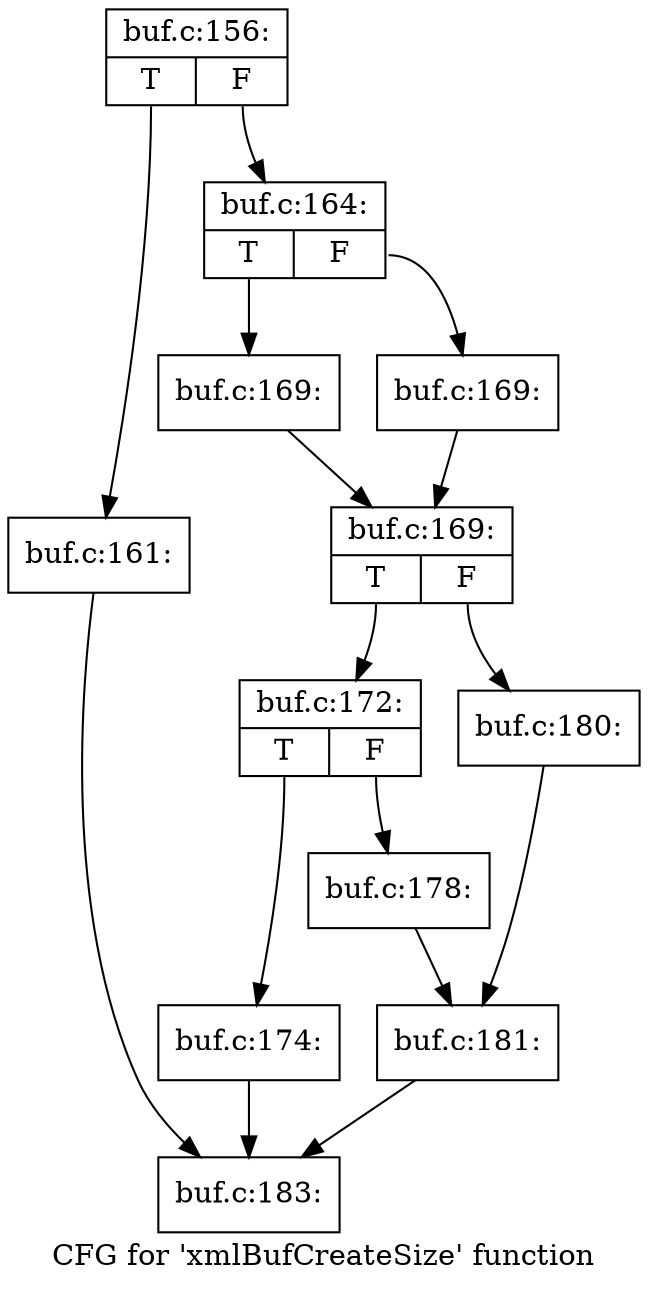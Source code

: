 digraph "CFG for 'xmlBufCreateSize' function" {
	label="CFG for 'xmlBufCreateSize' function";

	Node0x554fa80 [shape=record,label="{buf.c:156:|{<s0>T|<s1>F}}"];
	Node0x554fa80:s0 -> Node0x5556e80;
	Node0x554fa80:s1 -> Node0x5554b70;
	Node0x5556e80 [shape=record,label="{buf.c:161:}"];
	Node0x5556e80 -> Node0x55590c0;
	Node0x5554b70 [shape=record,label="{buf.c:164:|{<s0>T|<s1>F}}"];
	Node0x5554b70:s0 -> Node0x555b0d0;
	Node0x5554b70:s1 -> Node0x555b120;
	Node0x555b0d0 [shape=record,label="{buf.c:169:}"];
	Node0x555b0d0 -> Node0x555b170;
	Node0x555b120 [shape=record,label="{buf.c:169:}"];
	Node0x555b120 -> Node0x555b170;
	Node0x555b170 [shape=record,label="{buf.c:169:|{<s0>T|<s1>F}}"];
	Node0x555b170:s0 -> Node0x555bd30;
	Node0x555b170:s1 -> Node0x555bdd0;
	Node0x555bd30 [shape=record,label="{buf.c:172:|{<s0>T|<s1>F}}"];
	Node0x555bd30:s0 -> Node0x555c800;
	Node0x555bd30:s1 -> Node0x555c850;
	Node0x555c800 [shape=record,label="{buf.c:174:}"];
	Node0x555c800 -> Node0x55590c0;
	Node0x555c850 [shape=record,label="{buf.c:178:}"];
	Node0x555c850 -> Node0x555bd80;
	Node0x555bdd0 [shape=record,label="{buf.c:180:}"];
	Node0x555bdd0 -> Node0x555bd80;
	Node0x555bd80 [shape=record,label="{buf.c:181:}"];
	Node0x555bd80 -> Node0x55590c0;
	Node0x55590c0 [shape=record,label="{buf.c:183:}"];
}

